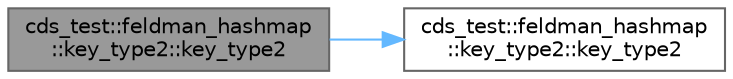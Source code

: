 digraph "cds_test::feldman_hashmap::key_type2::key_type2"
{
 // LATEX_PDF_SIZE
  bgcolor="transparent";
  edge [fontname=Helvetica,fontsize=10,labelfontname=Helvetica,labelfontsize=10];
  node [fontname=Helvetica,fontsize=10,shape=box,height=0.2,width=0.4];
  rankdir="LR";
  Node1 [id="Node000001",label="cds_test::feldman_hashmap\l::key_type2::key_type2",height=0.2,width=0.4,color="gray40", fillcolor="grey60", style="filled", fontcolor="black",tooltip=" "];
  Node1 -> Node2 [id="edge1_Node000001_Node000002",color="steelblue1",style="solid",tooltip=" "];
  Node2 [id="Node000002",label="cds_test::feldman_hashmap\l::key_type2::key_type2",height=0.2,width=0.4,color="grey40", fillcolor="white", style="filled",URL="$structcds__test_1_1feldman__hashmap_1_1key__type2.html#a78d00d6a5bdf21c8a40ec6c6b5d5897c",tooltip=" "];
}
